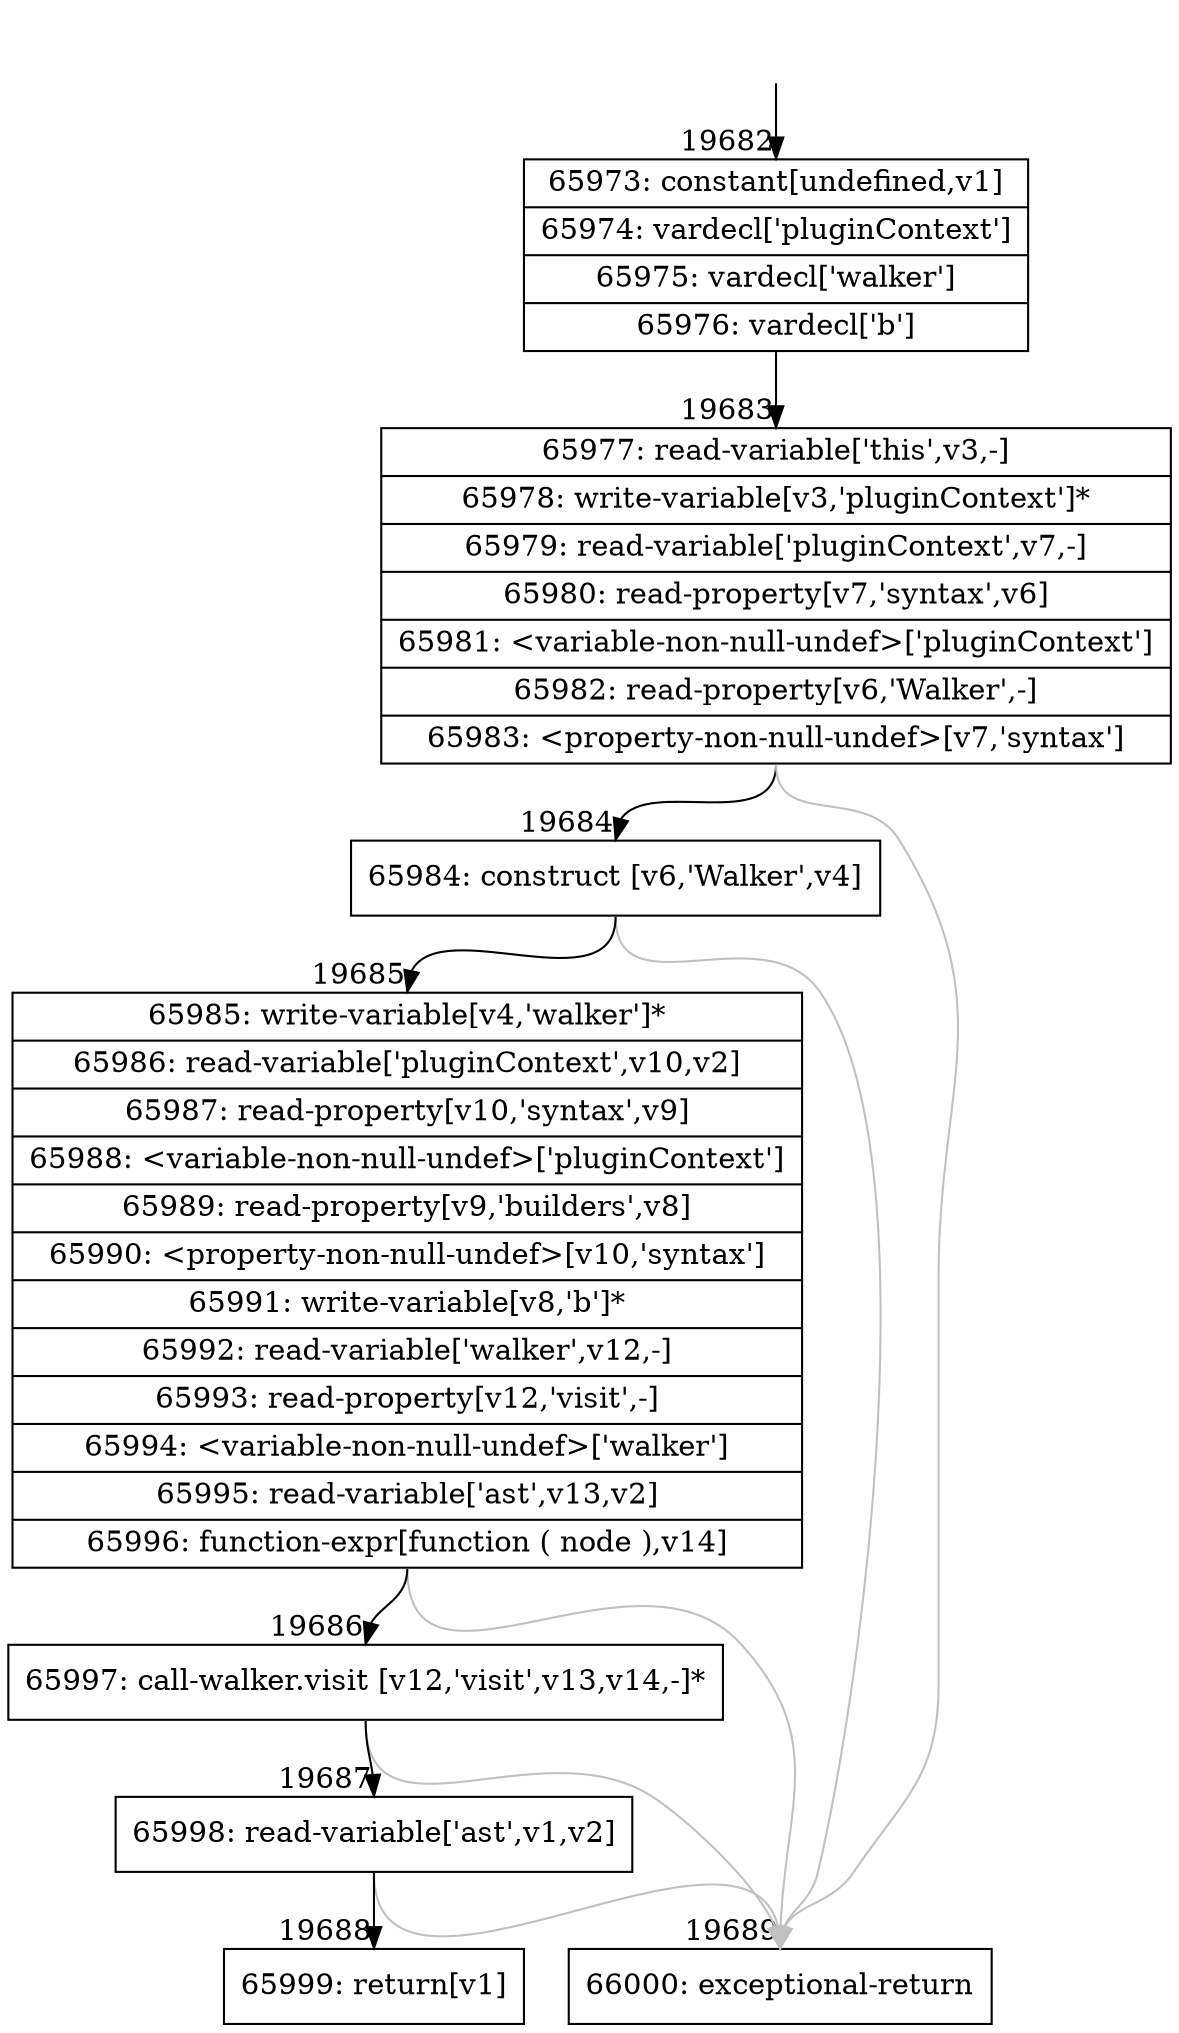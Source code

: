 digraph {
rankdir="TD"
BB_entry1695[shape=none,label=""];
BB_entry1695 -> BB19682 [tailport=s, headport=n, headlabel="    19682"]
BB19682 [shape=record label="{65973: constant[undefined,v1]|65974: vardecl['pluginContext']|65975: vardecl['walker']|65976: vardecl['b']}" ] 
BB19682 -> BB19683 [tailport=s, headport=n, headlabel="      19683"]
BB19683 [shape=record label="{65977: read-variable['this',v3,-]|65978: write-variable[v3,'pluginContext']*|65979: read-variable['pluginContext',v7,-]|65980: read-property[v7,'syntax',v6]|65981: \<variable-non-null-undef\>['pluginContext']|65982: read-property[v6,'Walker',-]|65983: \<property-non-null-undef\>[v7,'syntax']}" ] 
BB19683 -> BB19684 [tailport=s, headport=n, headlabel="      19684"]
BB19683 -> BB19689 [tailport=s, headport=n, color=gray, headlabel="      19689"]
BB19684 [shape=record label="{65984: construct [v6,'Walker',v4]}" ] 
BB19684 -> BB19685 [tailport=s, headport=n, headlabel="      19685"]
BB19684 -> BB19689 [tailport=s, headport=n, color=gray]
BB19685 [shape=record label="{65985: write-variable[v4,'walker']*|65986: read-variable['pluginContext',v10,v2]|65987: read-property[v10,'syntax',v9]|65988: \<variable-non-null-undef\>['pluginContext']|65989: read-property[v9,'builders',v8]|65990: \<property-non-null-undef\>[v10,'syntax']|65991: write-variable[v8,'b']*|65992: read-variable['walker',v12,-]|65993: read-property[v12,'visit',-]|65994: \<variable-non-null-undef\>['walker']|65995: read-variable['ast',v13,v2]|65996: function-expr[function ( node ),v14]}" ] 
BB19685 -> BB19686 [tailport=s, headport=n, headlabel="      19686"]
BB19685 -> BB19689 [tailport=s, headport=n, color=gray]
BB19686 [shape=record label="{65997: call-walker.visit [v12,'visit',v13,v14,-]*}" ] 
BB19686 -> BB19687 [tailport=s, headport=n, headlabel="      19687"]
BB19686 -> BB19689 [tailport=s, headport=n, color=gray]
BB19687 [shape=record label="{65998: read-variable['ast',v1,v2]}" ] 
BB19687 -> BB19688 [tailport=s, headport=n, headlabel="      19688"]
BB19687 -> BB19689 [tailport=s, headport=n, color=gray]
BB19688 [shape=record label="{65999: return[v1]}" ] 
BB19689 [shape=record label="{66000: exceptional-return}" ] 
//#$~ 36811
}
